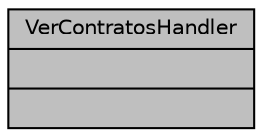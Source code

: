 digraph "VerContratosHandler"
{
 // INTERACTIVE_SVG=YES
 // LATEX_PDF_SIZE
  edge [fontname="Helvetica",fontsize="10",labelfontname="Helvetica",labelfontsize="10"];
  node [fontname="Helvetica",fontsize="10",shape=record];
  Node1 [label="{VerContratosHandler\n||}",height=0.2,width=0.4,color="black", fillcolor="grey75", style="filled", fontcolor="black",tooltip="IHandler para mostrar contratos según el TipoDeUsuario que ingrese"];
}
